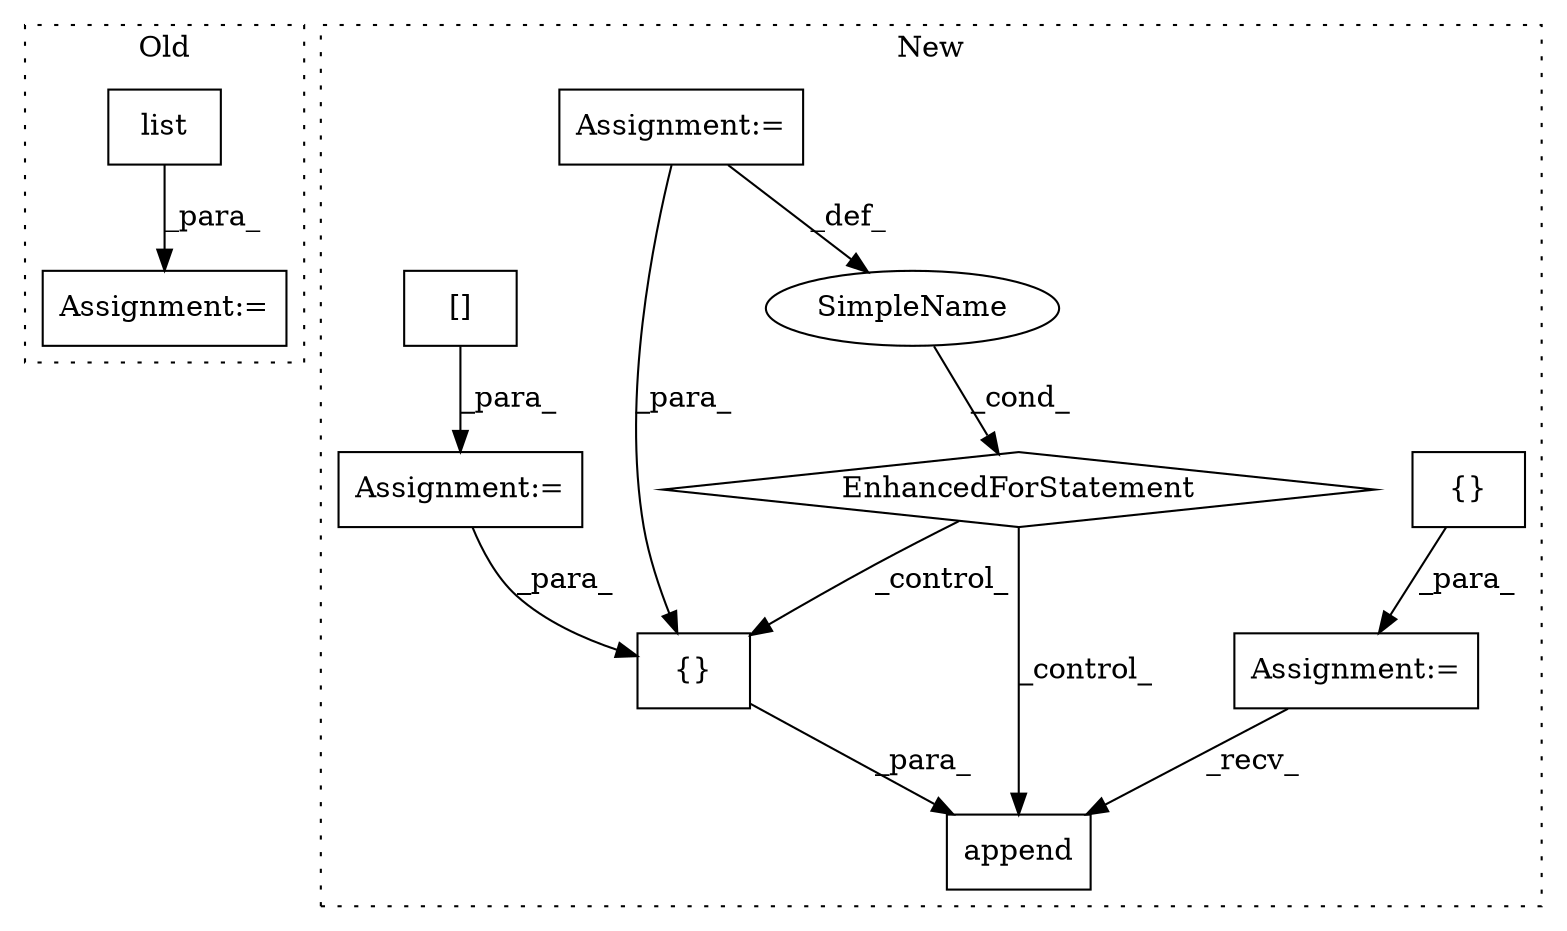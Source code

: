 digraph G {
subgraph cluster0 {
1 [label="list" a="32" s="1754,1786" l="5,1" shape="box"];
8 [label="Assignment:=" a="7" s="1753" l="1" shape="box"];
label = "Old";
style="dotted";
}
subgraph cluster1 {
2 [label="append" a="32" s="2372,2581" l="7,1" shape="box"];
3 [label="Assignment:=" a="7" s="2257" l="1" shape="box"];
4 [label="{}" a="4" s="2267" l="2" shape="box"];
5 [label="EnhancedForStatement" a="70" s="2275,2351" l="53,2" shape="diamond"];
6 [label="Assignment:=" a="7" s="2275,2351" l="53,2" shape="box"];
7 [label="SimpleName" a="42" s="2332" l="1" shape="ellipse"];
9 [label="Assignment:=" a="7" s="2213" l="1" shape="box"];
10 [label="{}" a="4" s="2406,2577" l="1,1" shape="box"];
11 [label="[]" a="2" s="2214,2240" l="11,1" shape="box"];
label = "New";
style="dotted";
}
1 -> 8 [label="_para_"];
3 -> 2 [label="_recv_"];
4 -> 3 [label="_para_"];
5 -> 10 [label="_control_"];
5 -> 2 [label="_control_"];
6 -> 7 [label="_def_"];
6 -> 10 [label="_para_"];
7 -> 5 [label="_cond_"];
9 -> 10 [label="_para_"];
10 -> 2 [label="_para_"];
11 -> 9 [label="_para_"];
}